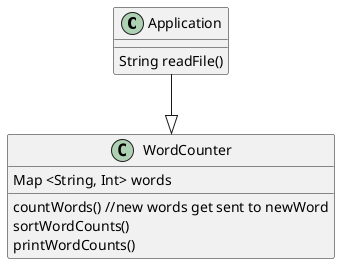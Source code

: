 @startuml
'https://plantuml.com/class-diagram

class Application {
   String readFile()
}

class WordCounter {
    Map <String, Int> words

    countWords() //new words get sent to newWord
    sortWordCounts()
    printWordCounts()
}

Application --|> WordCounter

@enduml